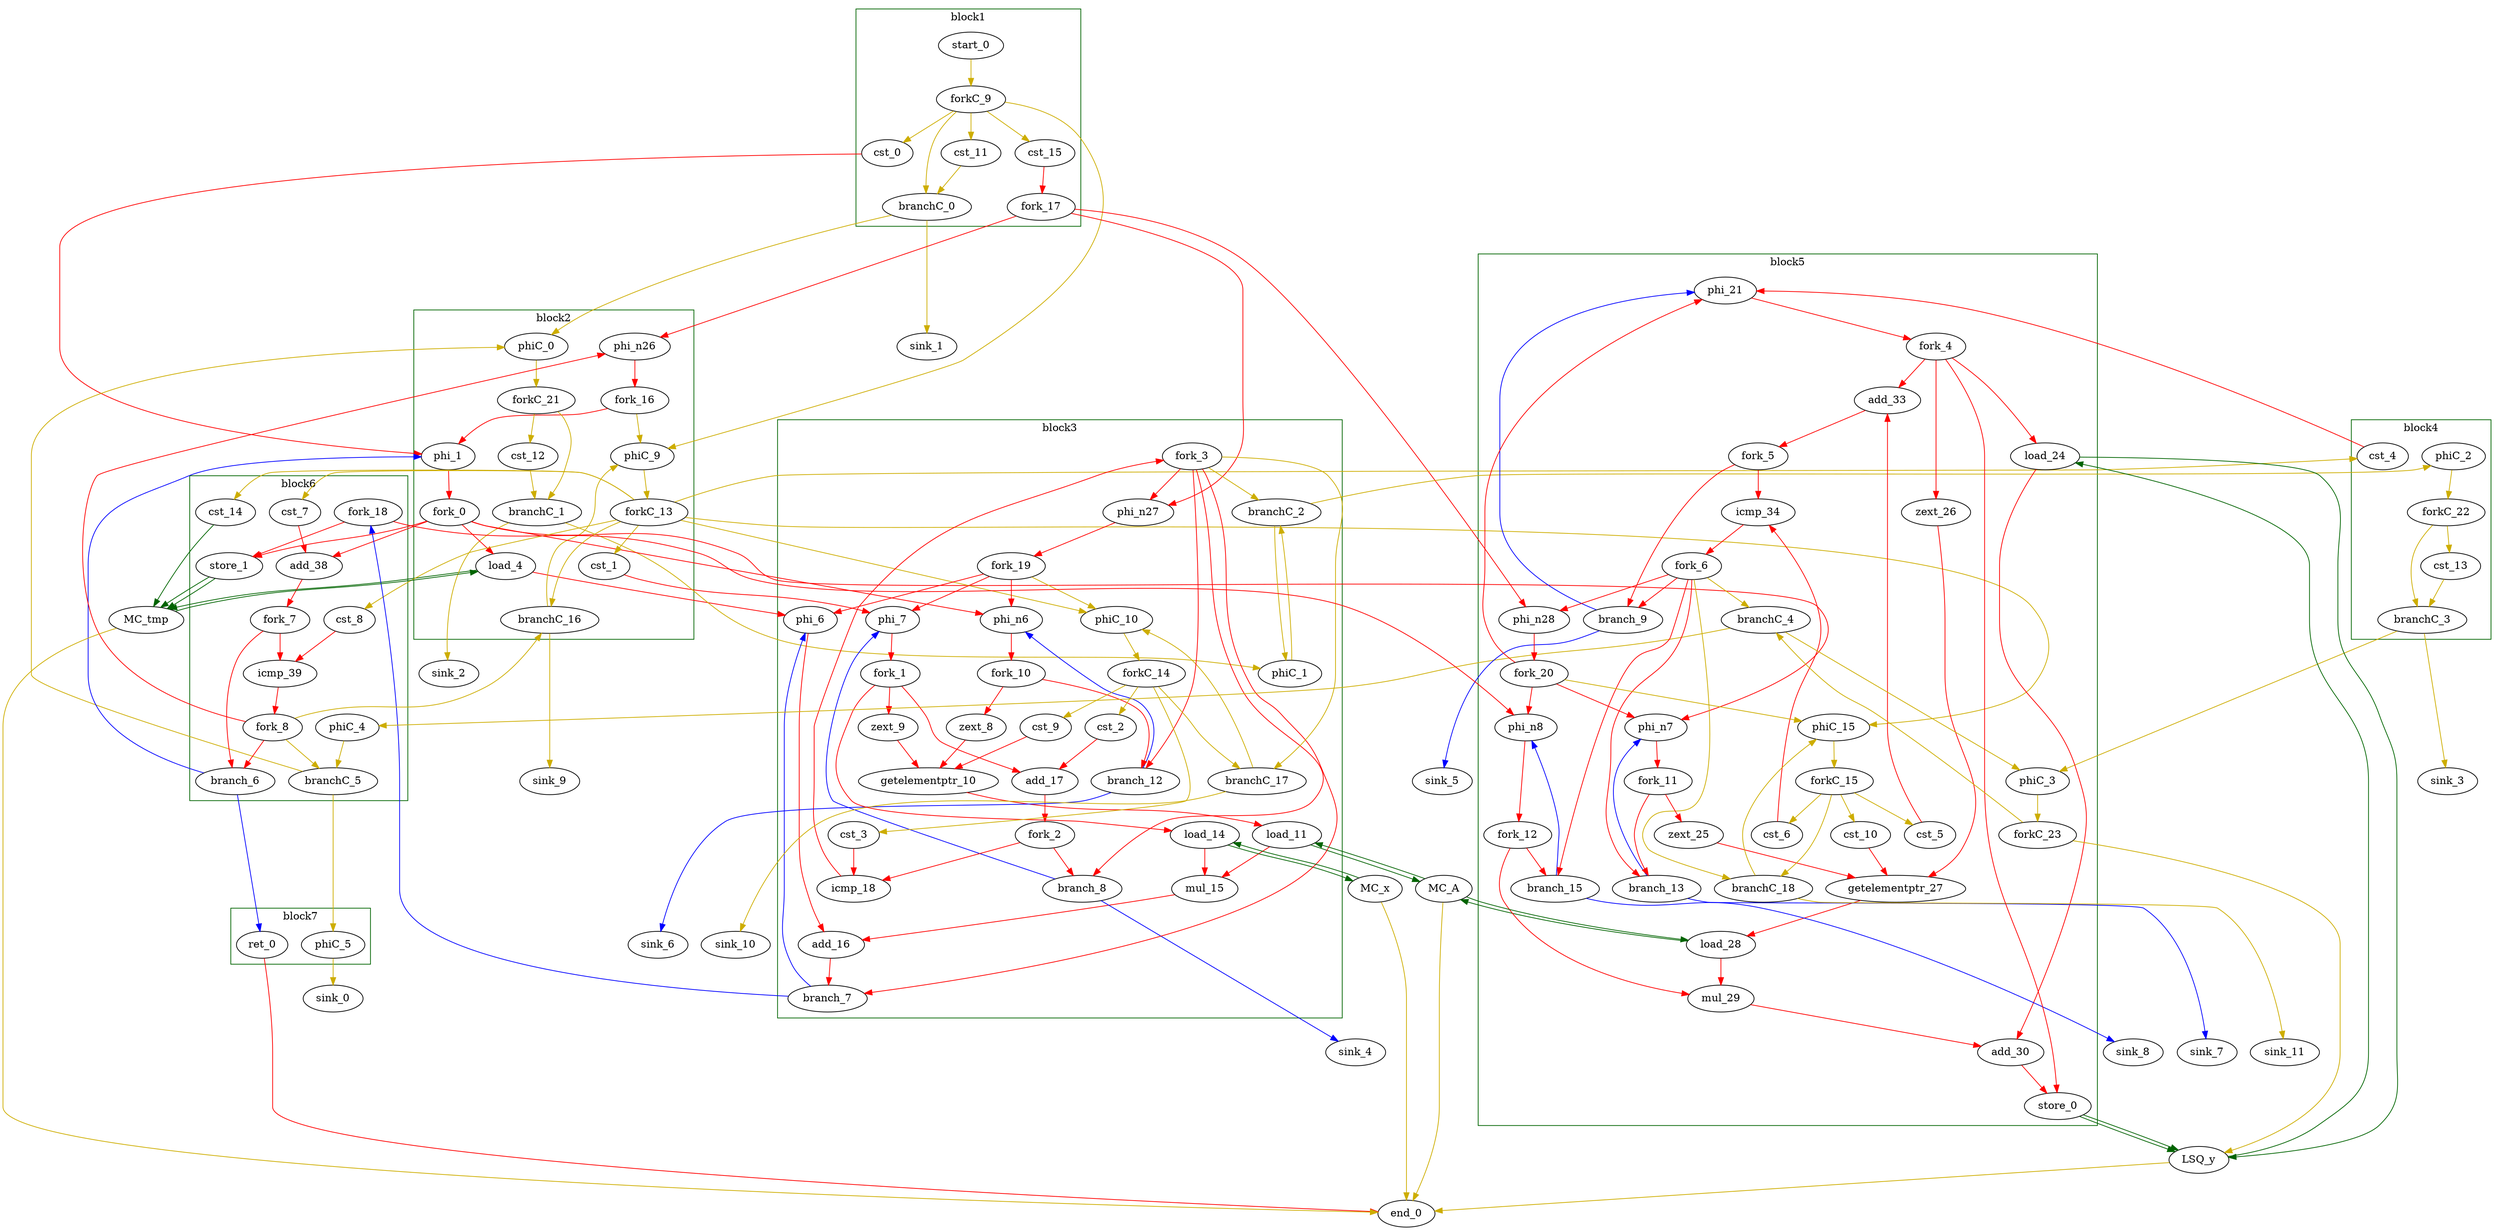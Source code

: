 Digraph G {
	splines=spline;
//DHLS version: 0.1.1" [shape = "none" pos = "20,20!"]

	subgraph cluster_0 {
	color = "darkgreen";
		label = "block1";
		"cst_0" [type = "Constant", bbID= 1, in = "in1:32", out = "out1:32", value = "0x00000000"];
		"start_0" [type = "Entry", control= "true", bbID= 1, in = "in1:0", out = "out1:0"];
		"branchC_0" [type = "Branch", bbID= 1,  in = "in1:0 in2?:1", out = "out1+:0 out2-:0"];
		"cst_11" [type = "Constant", bbID= 1, in = "in1:32", out = "out1:32", value = "0x00000001"];
		"cst_15" [type = "Constant", bbID= 1, in = "in1:32", out = "out1:32", value = "0x00000001"];
		"forkC_9" [type = "Fork", bbID= 1, in = "in1:0", out = "out1:0 out2:0 out3:0 out4:0 out5:0 "];
		"fork_17" [type = "Fork", bbID= 1, in = "in1:32", out = "out1:32 out2:32 out3:32 "];

	}

	subgraph cluster_1 {
	color = "darkgreen";
		label = "block2";
		"phi_1" [type = "Mux", bbID= 2, in = "in1?:1 in2:32 in3:32 ", out = "out1:32", delay=0.366];
		"load_4" [type = "Operator", bbID= 2, op = "mc_load_op",bbID= 2, portId= 0, offset= 0, in = "in1:32 in2:32", out = "out1:32 out2:32 ", delay=0.000, latency=2, II=1];
		"cst_1" [type = "Constant", bbID= 2, in = "in1:32", out = "out1:32", value = "0x00000000"];
		"phiC_0" [type = "Merge", bbID= 2, in = "in1:0 in2:0 ", out = "out1:0", delay=0.166];
		"branchC_1" [type = "Branch", bbID= 2,  in = "in1:0 in2?:1", out = "out1+:0 out2-:0"];
		"cst_12" [type = "Constant", bbID= 2, in = "in1:32", out = "out1:32", value = "0x00000001"];
		"phiC_9" [type = "Mux", bbID= 2, in = "in1?:1 in2:0 in3:0 ", out = "out1:0", delay=0.166];
		"phi_n26" [type = "Merge", bbID= 2, in = "in1:32 in2:32*i ", out = "out1:32", delay=0.366];
		"branchC_16" [type = "Branch", bbID= 2,  in = "in1:0 in2?:1*i", out = "out1+:0 out2-:0"];
		"fork_0" [type = "Fork", bbID= 2, in = "in1:32", out = "out1:32 out2:32 out3:32 out4:32 out5:32 "];
		"forkC_13" [type = "Fork", bbID= 2, in = "in1:0", out = "out1:0 out2:0 out3:0 out4:0 out5:0 out6:0 out7:0 out8:0 "];
		"fork_16" [type = "Fork", bbID= 2, in = "in1:32", out = "out1:32 out2:32 "];
		"forkC_21" [type = "Fork", bbID= 2, in = "in1:0", out = "out1:0 out2:0 "];

	}

	subgraph cluster_2 {
	color = "darkgreen";
		label = "block3";
		"phi_6" [type = "Mux", bbID= 3, in = "in1?:1 in2:32 in3:32 ", out = "out1:32", delay=0.366];
		"phi_7" [type = "Mux", bbID= 3, in = "in1?:1 in2:32 in3:32 ", out = "out1:32", delay=0.366];
		"zext_8" [type = "Operator", bbID= 3, op = "zext_op", in = "in1:32 ", out = "out1:32 ", delay=0.000, latency=0, II=1];
		"zext_9" [type = "Operator", bbID= 3, op = "zext_op", in = "in1:32 ", out = "out1:32 ", delay=0.000, latency=0, II=1];
		"getelementptr_10" [type = "Operator", bbID= 3, op = "getelementptr_op", in = "in1:32 in2:32 in3:32 ", out = "out1:32 ", constants=1, delay=2.966, latency=0, II=1];
		"load_11" [type = "Operator", bbID= 3, op = "mc_load_op",bbID= 3, portId= 0, offset= 0, in = "in1:32 in2:32", out = "out1:32 out2:32 ", delay=0.000, latency=2, II=1];
		"load_14" [type = "Operator", bbID= 3, op = "mc_load_op",bbID= 3, portId= 0, offset= 0, in = "in1:32 in2:32", out = "out1:32 out2:32 ", delay=0.000, latency=2, II=1];
		"mul_15" [type = "Operator", bbID= 3, op = "mul_op", in = "in1:32 in2:32 ", out = "out1:32 ", delay=0.000, latency=4, II=1];
		"add_16" [type = "Operator", bbID= 3, op = "add_op", in = "in1:32 in2:32 ", out = "out1:32 ", delay=1.693, latency=0, II=1];
		"cst_2" [type = "Constant", bbID= 3, in = "in1:32", out = "out1:32", value = "0x00000001"];
		"add_17" [type = "Operator", bbID= 3, op = "add_op", in = "in1:32 in2:32 ", out = "out1:32 ", delay=1.693, latency=0, II=1];
		"cst_3" [type = "Constant", bbID= 3, in = "in1:32", out = "out1:32", value = "0x00000014"];
		"icmp_18" [type = "Operator", bbID= 3, op = "icmp_ult_op", in = "in1:32 in2:32 ", out = "out1:1 ", delay=1.530, latency=0, II=1];
		"cst_9" [type = "Constant", bbID= 3, in = "in1:32", out = "out1:32", value = "0x00000014"];
		"phiC_1" [type = "Merge", bbID= 3, in = "in1:0 in2:0 ", out = "out1:0", delay=0.166];
		"branchC_2" [type = "Branch", bbID= 3,  in = "in1:0 in2?:1", out = "out1+:0 out2-:0"];
		"phi_n6" [type = "Mux", bbID= 3, in = "in1?:1 in2:32 in3:32 ", out = "out1:32", delay=0.366];
		"phiC_10" [type = "Mux", bbID= 3, in = "in1?:1 in2:0 in3:0 ", out = "out1:0", delay=0.166];
		"branch_7" [type = "Branch", bbID= 3,  in = "in1:32 in2?:1*i", out = "out1+:32 out2-:32"];
		"phi_n27" [type = "Merge", bbID= 3, in = "in1:32 in2:32*i ", out = "out1:32", delay=0.366];
		"branch_8" [type = "Branch", bbID= 3,  in = "in1:32 in2?:1*i", out = "out1+:32 out2-:32"];
		"branch_12" [type = "Branch", bbID= 3,  in = "in1:32 in2?:1*i", out = "out1+:32 out2-:32"];
		"branchC_17" [type = "Branch", bbID= 3,  in = "in1:0 in2?:1*i", out = "out1+:0 out2-:0"];
		"fork_1" [type = "Fork", bbID= 3, in = "in1:32", out = "out1:32 out2:32 out3:32 "];
		"fork_2" [type = "Fork", bbID= 3, in = "in1:32", out = "out1:32 out2:32 "];
		"fork_3" [type = "Fork", bbID= 3, in = "in1:32", out = "out1:32 out2:32 out3:32 out4:32 out5:32 out6:32 "];
		"fork_10" [type = "Fork", bbID= 3, in = "in1:32", out = "out1:32 out2:32 "];
		"forkC_14" [type = "Fork", bbID= 3, in = "in1:0", out = "out1:0 out2:0 out3:0 out4:0 "];
		"fork_19" [type = "Fork", bbID= 3, in = "in1:32", out = "out1:32 out2:32 out3:32 out4:32 "];

	}

	subgraph cluster_3 {
	color = "darkgreen";
		label = "block4";
		"cst_4" [type = "Constant", bbID= 4, in = "in1:32", out = "out1:32", value = "0x00000000"];
		"phiC_2" [type = "Merge", bbID= 4, in = "in1:0 ", out = "out1:0", delay=0.166];
		"branchC_3" [type = "Branch", bbID= 4,  in = "in1:0 in2?:1", out = "out1+:0 out2-:0"];
		"cst_13" [type = "Constant", bbID= 4, in = "in1:32", out = "out1:32", value = "0x00000001"];
		"forkC_22" [type = "Fork", bbID= 4, in = "in1:0", out = "out1:0 out2:0 "];

	}

	subgraph cluster_4 {
	color = "darkgreen";
		label = "block5";
		"phi_21" [type = "Mux", bbID= 5, in = "in1?:1 in2:32 in3:32 ", out = "out1:32", delay=0.366];
		"load_24" [type = "Operator", bbID= 5, op = "lsq_load_op",bbID= 5, portId= 0, offset= 0, in = "in1:32 in2:32", out = "out1:32 out2:32 ", delay=0.000, latency=5, II=1];
		"zext_25" [type = "Operator", bbID= 5, op = "zext_op", in = "in1:32 ", out = "out1:32 ", delay=0.000, latency=0, II=1];
		"zext_26" [type = "Operator", bbID= 5, op = "zext_op", in = "in1:32 ", out = "out1:32 ", delay=0.000, latency=0, II=1];
		"getelementptr_27" [type = "Operator", bbID= 5, op = "getelementptr_op", in = "in1:32 in2:32 in3:32 ", out = "out1:32 ", constants=1, delay=2.966, latency=0, II=1];
		"load_28" [type = "Operator", bbID= 5, op = "mc_load_op",bbID= 5, portId= 1, offset= 0, in = "in1:32 in2:32", out = "out1:32 out2:32 ", delay=0.000, latency=2, II=1];
		"mul_29" [type = "Operator", bbID= 5, op = "mul_op", in = "in1:32 in2:32 ", out = "out1:32 ", delay=0.000, latency=4, II=1];
		"add_30" [type = "Operator", bbID= 5, op = "add_op", in = "in1:32 in2:32 ", out = "out1:32 ", delay=1.693, latency=0, II=1];
		"store_0" [type = "Operator", bbID= 5, op = "lsq_store_op",bbID= 5, portId= 0, offset= 1, in = "in1:32 in2:32 ", out = "out1:32 out2:32", delay=0.000, latency=0, II=1];
		"cst_5" [type = "Constant", bbID= 5, in = "in1:32", out = "out1:32", value = "0x00000001"];
		"add_33" [type = "Operator", bbID= 5, op = "add_op", in = "in1:32 in2:32 ", out = "out1:32 ", delay=1.693, latency=0, II=1];
		"cst_6" [type = "Constant", bbID= 5, in = "in1:32", out = "out1:32", value = "0x00000014"];
		"icmp_34" [type = "Operator", bbID= 5, op = "icmp_ult_op", in = "in1:32 in2:32 ", out = "out1:1 ", delay=1.530, latency=0, II=1];
		"cst_10" [type = "Constant", bbID= 5, in = "in1:32", out = "out1:32", value = "0x00000014"];
		"phiC_3" [type = "Merge", bbID= 5, in = "in1:0 in2:0 ", out = "out1:0", delay=0.166];
		"branchC_4" [type = "Branch", bbID= 5,  in = "in1:0 in2?:1", out = "out1+:0 out2-:0"];
		"phi_n7" [type = "Mux", bbID= 5, in = "in1?:1 in2:32 in3:32 ", out = "out1:32", delay=0.366];
		"phi_n8" [type = "Mux", bbID= 5, in = "in1?:1 in2:32 in3:32 ", out = "out1:32", delay=0.366];
		"phiC_15" [type = "Mux", bbID= 5, in = "in1?:1 in2:0 in3:0 ", out = "out1:0", delay=0.166];
		"branch_9" [type = "Branch", bbID= 5,  in = "in1:32 in2?:1*i", out = "out1+:32 out2-:32"];
		"phi_n28" [type = "Merge", bbID= 5, in = "in1:32 in2:32*i ", out = "out1:32", delay=0.366];
		"branch_13" [type = "Branch", bbID= 5,  in = "in1:32 in2?:1*i", out = "out1+:32 out2-:32"];
		"branch_15" [type = "Branch", bbID= 5,  in = "in1:32 in2?:1*i", out = "out1+:32 out2-:32"];
		"branchC_18" [type = "Branch", bbID= 5,  in = "in1:0 in2?:1*i", out = "out1+:0 out2-:0"];
		"fork_4" [type = "Fork", bbID= 5, in = "in1:32", out = "out1:32 out2:32 out3:32 out4:32 "];
		"fork_5" [type = "Fork", bbID= 5, in = "in1:32", out = "out1:32 out2:32 "];
		"fork_6" [type = "Fork", bbID= 5, in = "in1:32", out = "out1:32 out2:32 out3:32 out4:32 out5:32 out6:32 "];
		"fork_11" [type = "Fork", bbID= 5, in = "in1:32", out = "out1:32 out2:32 "];
		"fork_12" [type = "Fork", bbID= 5, in = "in1:32", out = "out1:32 out2:32 "];
		"forkC_15" [type = "Fork", bbID= 5, in = "in1:0", out = "out1:0 out2:0 out3:0 out4:0 "];
		"fork_20" [type = "Fork", bbID= 5, in = "in1:32", out = "out1:32 out2:32 out3:32 out4:32 "];
		"forkC_23" [type = "Fork", bbID= 5, in = "in1:0", out = "out1:0 out2:0 "];

	}

	subgraph cluster_5 {
	color = "darkgreen";
		label = "block6";
		"store_1" [type = "Operator", bbID= 6, op = "mc_store_op",bbID= 6, portId= 0, offset= 0, in = "in1:32 in2:32 ", out = "out1:32 out2:32", delay=0.000, latency=0, II=1];
		"cst_7" [type = "Constant", bbID= 6, in = "in1:32", out = "out1:32", value = "0x00000001"];
		"add_38" [type = "Operator", bbID= 6, op = "add_op", in = "in1:32 in2:32 ", out = "out1:32 ", delay=1.693, latency=0, II=1];
		"cst_8" [type = "Constant", bbID= 6, in = "in1:32", out = "out1:32", value = "0x00000014"];
		"icmp_39" [type = "Operator", bbID= 6, op = "icmp_ult_op", in = "in1:32 in2:32 ", out = "out1:1 ", delay=1.530, latency=0, II=1];
		"phiC_4" [type = "Merge", bbID= 6, in = "in1:0 ", out = "out1:0", delay=0.166];
		"branchC_5" [type = "Branch", bbID= 6,  in = "in1:0 in2?:1", out = "out1+:0 out2-:0"];
		"cst_14" [type = "Constant", bbID= 6, in = "in1:32", out = "out1:32", value = "0x00000001"];
		"branch_6" [type = "Branch", bbID= 6,  in = "in1:32 in2?:1*i", out = "out1+:32 out2-:32"];
		"fork_18" [type = "Fork", bbID= 6, in = "in1:32", out = "out1:32 out2:32 "];
		"fork_7" [type = "Fork", bbID= 6, in = "in1:32", out = "out1:32 out2:32 "];
		"fork_8" [type = "Fork", bbID= 6, in = "in1:32", out = "out1:32 out2:32 out3:32 out4:32 "];

	}

	subgraph cluster_6 {
	color = "darkgreen";
		label = "block7";
		"ret_0" [type = "Operator", bbID= 7, op = "ret_op", in = "in1:32 ", out = "out1:32 ", delay=0.000, latency=0, II=1];
		"phiC_5" [type = "Merge", bbID= 7, in = "in1:0 ", out = "out1:0", delay=0.166];

	}
	"sink_0" [type = "Sink", bbID= 0, in = "in1:0"];
	"sink_1" [type = "Sink", bbID= 0, in = "in1:0"];
	"sink_2" [type = "Sink", bbID= 0, in = "in1:0"];
	"sink_3" [type = "Sink", bbID= 0, in = "in1:0"];
	"LSQ_y" [type = "LSQ", bbID= 0, in = "in1:0*c0 in2:32*l0a in3:32*s0a in4:32*s0d ", out = "out1:32*l0d out2:0*e ", memory = "y", bbcount = 1, ldcount = 1, stcount = 1, fifoDepth = 16, numLoads = "{1}", numStores = "{1}", loadOffsets = "{{0;0;0;0;0;0;0;0;0;0;0;0;0;0;0;0}}", storeOffsets = "{{1;0;0;0;0;0;0;0;0;0;0;0;0;0;0;0}}", loadPorts = "{{0;0;0;0;0;0;0;0;0;0;0;0;0;0;0;0}}", storePorts = "{{0;0;0;0;0;0;0;0;0;0;0;0;0;0;0;0}}"];
	"MC_tmp" [type = "MC", bbID= 0, in = "in1:32*c0 in2:32*l0a in3:32*s0a in4:32*s0d ", out = "out1:32*l0d out2:0*e ", memory = "tmp", bbcount = 1, ldcount = 1, stcount = 1];
	"MC_A" [type = "MC", bbID= 0, in = "in1:32*l0a in2:32*l1a ", out = "out1:32*l0d out2:32*l1d out3:0*e ", memory = "A", bbcount = 0, ldcount = 2, stcount = 0];
	"MC_x" [type = "MC", bbID= 0, in = "in1:32*l0a ", out = "out1:32*l0d out2:0*e ", memory = "x", bbcount = 0, ldcount = 1, stcount = 0];
	"sink_4" [type = "Sink", bbID= 0, in = "in1:32"];
	"sink_5" [type = "Sink", bbID= 0, in = "in1:32"];
	"sink_6" [type = "Sink", bbID= 0, in = "in1:32"];
	"sink_7" [type = "Sink", bbID= 0, in = "in1:32"];
	"sink_8" [type = "Sink", bbID= 0, in = "in1:32"];
	"sink_9" [type = "Sink", bbID= 0, in = "in1:0"];
	"sink_10" [type = "Sink", bbID= 0, in = "in1:0"];
	"sink_11" [type = "Sink", bbID= 0, in = "in1:0"];
	"end_0" [type = "Exit", bbID= 0, in = "in1:0*e in2:0*e in3:0*e in4:0*e in5:32 ", out = "out1:32"];

	"load_4" -> "MC_tmp" [color = "darkgreen", mem_address = "true", from = "out2", to = "in2"];
	"MC_tmp" -> "load_4" [color = "darkgreen", mem_address = "false", from = "out1", to = "in1"];
	"load_11" -> "MC_A" [color = "darkgreen", mem_address = "true", from = "out2", to = "in1"];
	"MC_A" -> "load_11" [color = "darkgreen", mem_address = "false", from = "out1", to = "in1"];
	"load_14" -> "MC_x" [color = "darkgreen", mem_address = "true", from = "out2", to = "in1"];
	"MC_x" -> "load_14" [color = "darkgreen", mem_address = "false", from = "out1", to = "in1"];
	"load_24" -> "LSQ_y" [color = "darkgreen", mem_address = "true", from = "out2", to = "in2"];
	"LSQ_y" -> "load_24" [color = "darkgreen", mem_address = "false", from = "out1", to = "in1"];
	"load_28" -> "MC_A" [color = "darkgreen", mem_address = "true", from = "out2", to = "in2"];
	"MC_A" -> "load_28" [color = "darkgreen", mem_address = "false", from = "out2", to = "in1"];
	"store_0" -> "LSQ_y" [color = "darkgreen", mem_address = "true", from = "out2", to = "in3"];
	"store_0" -> "LSQ_y" [color = "darkgreen", mem_address = "false", from = "out1", to = "in4"];
	"store_1" -> "MC_tmp" [color = "darkgreen", mem_address = "true", from = "out2", to = "in3"];
	"store_1" -> "MC_tmp" [color = "darkgreen", mem_address = "false", from = "out1", to = "in4"];
	"LSQ_y" -> "end_0" [color = "gold3", from = "out2", to = "in1"];
	"cst_14" -> "MC_tmp" [color = "darkgreen", from = "out1", to = "in1"];
	"MC_tmp" -> "end_0" [color = "gold3", from = "out2", to = "in2"];
	"MC_A" -> "end_0" [color = "gold3", from = "out3", to = "in3"];
	"MC_x" -> "end_0" [color = "gold3", from = "out2", to = "in4"];
	"cst_0" -> "phi_1" [color = "red", from = "out1", to = "in3"];
	"phi_1" -> "fork_0" [color = "red", from = "out1", to = "in1"];
	"load_4" -> "phi_6" [color = "red", from = "out1", to = "in3"];
	"phi_6" -> "add_16" [color = "red", from = "out1", to = "in1"];
	"cst_1" -> "phi_7" [color = "red", from = "out1", to = "in3"];
	"phi_7" -> "fork_1" [color = "red", from = "out1", to = "in1"];
	"zext_8" -> "getelementptr_10" [color = "red", from = "out1", to = "in1"];
	"zext_9" -> "getelementptr_10" [color = "red", from = "out1", to = "in2"];
	"getelementptr_10" -> "load_11" [color = "red", from = "out1", to = "in2"];
	"load_11" -> "mul_15" [color = "red", from = "out1", to = "in1"];
	"load_14" -> "mul_15" [color = "red", from = "out1", to = "in2"];
	"mul_15" -> "add_16" [color = "red", from = "out1", to = "in2"];
	"add_16" -> "branch_7" [color = "red", from = "out1", to = "in1"];
	"cst_2" -> "add_17" [color = "red", from = "out1", to = "in2"];
	"add_17" -> "fork_2" [color = "red", from = "out1", to = "in1"];
	"cst_3" -> "icmp_18" [color = "red", from = "out1", to = "in2"];
	"icmp_18" -> "fork_3" [color = "red", from = "out1", to = "in1"];
	"cst_4" -> "phi_21" [color = "red", from = "out1", to = "in3"];
	"phi_21" -> "fork_4" [color = "red", from = "out1", to = "in1"];
	"load_24" -> "add_30" [color = "red", from = "out1", to = "in1"];
	"zext_25" -> "getelementptr_27" [color = "red", from = "out1", to = "in1"];
	"zext_26" -> "getelementptr_27" [color = "red", from = "out1", to = "in2"];
	"getelementptr_27" -> "load_28" [color = "red", from = "out1", to = "in2"];
	"load_28" -> "mul_29" [color = "red", from = "out1", to = "in1"];
	"mul_29" -> "add_30" [color = "red", from = "out1", to = "in2"];
	"add_30" -> "store_0" [color = "red", from = "out1", to = "in1"];
	"cst_5" -> "add_33" [color = "red", from = "out1", to = "in2"];
	"add_33" -> "fork_5" [color = "red", from = "out1", to = "in1"];
	"cst_6" -> "icmp_34" [color = "red", from = "out1", to = "in2"];
	"icmp_34" -> "fork_6" [color = "red", from = "out1", to = "in1"];
	"cst_7" -> "add_38" [color = "red", from = "out1", to = "in2"];
	"add_38" -> "fork_7" [color = "red", from = "out1", to = "in1"];
	"cst_8" -> "icmp_39" [color = "red", from = "out1", to = "in2"];
	"icmp_39" -> "fork_8" [color = "red", from = "out1", to = "in1"];
	"ret_0" -> "end_0" [color = "red", from = "out1", to = "in5"];
	"cst_9" -> "getelementptr_10" [color = "red", from = "out1", to = "in3"];
	"cst_10" -> "getelementptr_27" [color = "red", from = "out1", to = "in3"];
	"start_0" -> "forkC_9" [color = "gold3", from = "out1", to = "in1"];
	"branchC_0" -> "phiC_0" [color = "gold3", minlen = 3, from = "out1", to = "in1"];
	"branchC_0" -> "sink_1" [color = "gold3", minlen = 3, from = "out2", to = "in1"];
	"cst_11" -> "branchC_0" [color = "gold3", from = "out1", to = "in2"];
	"phiC_0" -> "forkC_21" [color = "gold3", from = "out1", to = "in1"];
	"branchC_1" -> "phiC_1" [color = "gold3", minlen = 3, from = "out1", to = "in1"];
	"branchC_1" -> "sink_2" [color = "gold3", minlen = 3, from = "out2", to = "in1"];
	"cst_12" -> "branchC_1" [color = "gold3", from = "out1", to = "in2"];
	"phiC_1" -> "branchC_2" [color = "gold3", from = "out1", to = "in1"];
	"branchC_2" -> "phiC_1" [color = "gold3", minlen = 3, from = "out1", to = "in2"];
	"branchC_2" -> "phiC_2" [color = "gold3", minlen = 3, from = "out2", to = "in1"];
	"phiC_2" -> "forkC_22" [color = "gold3", from = "out1", to = "in1"];
	"branchC_3" -> "phiC_3" [color = "gold3", minlen = 3, from = "out1", to = "in1"];
	"branchC_3" -> "sink_3" [color = "gold3", minlen = 3, from = "out2", to = "in1"];
	"cst_13" -> "branchC_3" [color = "gold3", from = "out1", to = "in2"];
	"phiC_3" -> "forkC_23" [color = "gold3", from = "out1", to = "in1"];
	"branchC_4" -> "phiC_3" [color = "gold3", minlen = 3, from = "out1", to = "in2"];
	"branchC_4" -> "phiC_4" [color = "gold3", minlen = 3, from = "out2", to = "in1"];
	"phiC_4" -> "branchC_5" [color = "gold3", from = "out1", to = "in1"];
	"branchC_5" -> "phiC_0" [color = "gold3", minlen = 3, from = "out1", to = "in2"];
	"branchC_5" -> "phiC_5" [color = "gold3", minlen = 3, from = "out2", to = "in1"];
	"phiC_5" -> "sink_0" [color = "gold3", from = "out1", to = "in1"];
	"phi_n6" -> "fork_10" [color = "red", from = "out1", to = "in1"];
	"phi_n7" -> "fork_11" [color = "red", from = "out1", to = "in1"];
	"phi_n8" -> "fork_12" [color = "red", from = "out1", to = "in1"];
	"phiC_9" -> "forkC_13" [color = "gold3", from = "out1", to = "in1"];
	"phiC_10" -> "forkC_14" [color = "gold3", from = "out1", to = "in1"];
	"phiC_15" -> "forkC_15" [color = "gold3", from = "out1", to = "in1"];
	"branch_6" -> "ret_0" [color = "blue", minlen = 3, from = "out1", to = "in1"];
	"branch_6" -> "phi_1" [color = "blue", minlen = 3, from = "out2", to = "in2"];
	"phi_n26" -> "fork_16" [color = "red", from = "out1", to = "in1"];
	"cst_15" -> "fork_17" [color = "red", from = "out1", to = "in1"];
	"branch_7" -> "fork_18" [color = "blue", minlen = 3, from = "out1", to = "in1"];
	"branch_7" -> "phi_6" [color = "blue", minlen = 3, from = "out2", to = "in2"];
	"phi_n27" -> "fork_19" [color = "red", from = "out1", to = "in1"];
	"branch_8" -> "sink_4" [color = "blue", minlen = 3, from = "out1", to = "in1"];
	"branch_8" -> "phi_7" [color = "blue", minlen = 3, from = "out2", to = "in2"];
	"branch_9" -> "sink_5" [color = "blue", minlen = 3, from = "out1", to = "in1"];
	"branch_9" -> "phi_21" [color = "blue", minlen = 3, from = "out2", to = "in2"];
	"phi_n28" -> "fork_20" [color = "red", from = "out1", to = "in1"];
	"branch_12" -> "sink_6" [color = "blue", minlen = 3, from = "out1", to = "in1"];
	"branch_12" -> "phi_n6" [color = "blue", minlen = 3, from = "out2", to = "in2"];
	"branch_13" -> "sink_7" [color = "blue", minlen = 3, from = "out1", to = "in1"];
	"branch_13" -> "phi_n7" [color = "blue", minlen = 3, from = "out2", to = "in2"];
	"branch_15" -> "sink_8" [color = "blue", minlen = 3, from = "out1", to = "in1"];
	"branch_15" -> "phi_n8" [color = "blue", minlen = 3, from = "out2", to = "in2"];
	"branchC_16" -> "sink_9" [color = "gold3", minlen = 3, from = "out1", to = "in1"];
	"branchC_16" -> "phiC_9" [color = "gold3", minlen = 3, from = "out2", to = "in2"];
	"branchC_17" -> "sink_10" [color = "gold3", minlen = 3, from = "out1", to = "in1"];
	"branchC_17" -> "phiC_10" [color = "gold3", minlen = 3, from = "out2", to = "in2"];
	"branchC_18" -> "sink_11" [color = "gold3", minlen = 3, from = "out1", to = "in1"];
	"branchC_18" -> "phiC_15" [color = "gold3", minlen = 3, from = "out2", to = "in2"];
	"fork_18" -> "store_1" [color = "red", from = "out1", to = "in1"];
	"fork_18" -> "phi_n8" [color = "red", from = "out2", to = "in3"];
	"fork_0" -> "phi_n6" [color = "red", from = "out1", to = "in3"];
	"fork_0" -> "phi_n7" [color = "red", from = "out2", to = "in3"];
	"fork_0" -> "add_38" [color = "red", from = "out3", to = "in1"];
	"fork_0" -> "load_4" [color = "red", from = "out4", to = "in2"];
	"fork_0" -> "store_1" [color = "red", from = "out5", to = "in2"];
	"fork_1" -> "zext_9" [color = "red", from = "out1", to = "in1"];
	"fork_1" -> "add_17" [color = "red", from = "out2", to = "in1"];
	"fork_1" -> "load_14" [color = "red", from = "out3", to = "in2"];
	"fork_2" -> "icmp_18" [color = "red", from = "out1", to = "in1"];
	"fork_2" -> "branch_8" [color = "red", from = "out2", to = "in1"];
	"fork_3" -> "branch_7" [color = "red", from = "out1", to = "in2"];
	"fork_3" -> "phi_n27" [color = "red", from = "out2", to = "in2"];
	"fork_3" -> "branch_8" [color = "red", from = "out3", to = "in2"];
	"fork_3" -> "branch_12" [color = "red", from = "out4", to = "in2"];
	"fork_3" -> "branchC_17" [color = "gold3", from = "out5", to = "in2"];
	"fork_3" -> "branchC_2" [color = "gold3", from = "out6", to = "in2"];
	"fork_4" -> "zext_26" [color = "red", from = "out1", to = "in1"];
	"fork_4" -> "add_33" [color = "red", from = "out2", to = "in1"];
	"fork_4" -> "load_24" [color = "red", from = "out3", to = "in2"];
	"fork_4" -> "store_0" [color = "red", from = "out4", to = "in2"];
	"fork_5" -> "icmp_34" [color = "red", from = "out1", to = "in1"];
	"fork_5" -> "branch_9" [color = "red", from = "out2", to = "in1"];
	"fork_6" -> "branch_9" [color = "red", from = "out1", to = "in2"];
	"fork_6" -> "phi_n28" [color = "red", from = "out2", to = "in2"];
	"fork_6" -> "branch_13" [color = "red", from = "out3", to = "in2"];
	"fork_6" -> "branch_15" [color = "red", from = "out4", to = "in2"];
	"fork_6" -> "branchC_18" [color = "gold3", from = "out5", to = "in2"];
	"fork_6" -> "branchC_4" [color = "gold3", from = "out6", to = "in2"];
	"fork_7" -> "icmp_39" [color = "red", from = "out1", to = "in1"];
	"fork_7" -> "branch_6" [color = "red", from = "out2", to = "in1"];
	"fork_8" -> "branch_6" [color = "red", from = "out1", to = "in2"];
	"fork_8" -> "phi_n26" [color = "red", from = "out2", to = "in2"];
	"fork_8" -> "branchC_16" [color = "gold3", from = "out3", to = "in2"];
	"fork_8" -> "branchC_5" [color = "gold3", from = "out4", to = "in2"];
	"forkC_9" -> "cst_0" [color = "gold3", from = "out1", to = "in1"];
	"forkC_9" -> "phiC_9" [color = "gold3", from = "out2", to = "in3"];
	"forkC_9" -> "cst_15" [color = "gold3", from = "out3", to = "in1"];
	"forkC_9" -> "branchC_0" [color = "gold3", from = "out4", to = "in1"];
	"forkC_9" -> "cst_11" [color = "gold3", from = "out5", to = "in1"];
	"fork_10" -> "zext_8" [color = "red", from = "out1", to = "in1"];
	"fork_10" -> "branch_12" [color = "red", from = "out2", to = "in1"];
	"fork_11" -> "zext_25" [color = "red", from = "out1", to = "in1"];
	"fork_11" -> "branch_13" [color = "red", from = "out2", to = "in1"];
	"fork_12" -> "mul_29" [color = "red", from = "out1", to = "in2"];
	"fork_12" -> "branch_15" [color = "red", from = "out2", to = "in1"];
	"forkC_13" -> "cst_1" [color = "gold3", from = "out1", to = "in1"];
	"forkC_13" -> "branchC_16" [color = "gold3", from = "out2", to = "in1"];
	"forkC_13" -> "phiC_10" [color = "gold3", from = "out3", to = "in3"];
	"forkC_13" -> "cst_4" [color = "gold3", from = "out4", to = "in1"];
	"forkC_13" -> "phiC_15" [color = "gold3", from = "out5", to = "in3"];
	"forkC_13" -> "cst_7" [color = "gold3", from = "out6", to = "in1"];
	"forkC_13" -> "cst_8" [color = "gold3", from = "out7", to = "in1"];
	"forkC_13" -> "cst_14" [color = "gold3", from = "out8", to = "in1"];
	"forkC_14" -> "cst_2" [color = "gold3", from = "out1", to = "in1"];
	"forkC_14" -> "branchC_17" [color = "gold3", from = "out2", to = "in1"];
	"forkC_14" -> "cst_3" [color = "gold3", from = "out3", to = "in1"];
	"forkC_14" -> "cst_9" [color = "gold3", from = "out4", to = "in1"];
	"forkC_15" -> "cst_5" [color = "gold3", from = "out1", to = "in1"];
	"forkC_15" -> "branchC_18" [color = "gold3", from = "out2", to = "in1"];
	"forkC_15" -> "cst_6" [color = "gold3", from = "out3", to = "in1"];
	"forkC_15" -> "cst_10" [color = "gold3", from = "out4", to = "in1"];
	"fork_16" -> "phi_1" [color = "red", from = "out1", to = "in1"];
	"fork_16" -> "phiC_9" [color = "gold3", from = "out2", to = "in1"];
	"fork_17" -> "phi_n26" [color = "red", from = "out1", to = "in1"];
	"fork_17" -> "phi_n27" [color = "red", from = "out2", to = "in1"];
	"fork_17" -> "phi_n28" [color = "red", from = "out3", to = "in1"];
	"fork_19" -> "phi_6" [color = "red", from = "out1", to = "in1"];
	"fork_19" -> "phi_7" [color = "red", from = "out2", to = "in1"];
	"fork_19" -> "phi_n6" [color = "red", from = "out3", to = "in1"];
	"fork_19" -> "phiC_10" [color = "gold3", from = "out4", to = "in1"];
	"fork_20" -> "phi_21" [color = "red", from = "out1", to = "in1"];
	"fork_20" -> "phi_n7" [color = "red", from = "out2", to = "in1"];
	"fork_20" -> "phi_n8" [color = "red", from = "out3", to = "in1"];
	"fork_20" -> "phiC_15" [color = "gold3", from = "out4", to = "in1"];
	"forkC_21" -> "branchC_1" [color = "gold3", from = "out1", to = "in1"];
	"forkC_21" -> "cst_12" [color = "gold3", from = "out2", to = "in1"];
	"forkC_22" -> "branchC_3" [color = "gold3", from = "out1", to = "in1"];
	"forkC_22" -> "cst_13" [color = "gold3", from = "out2", to = "in1"];
	"forkC_23" -> "branchC_4" [color = "gold3", from = "out1", to = "in1"];
	"forkC_23" -> "LSQ_y" [color = "gold3", from = "out2", to = "in1"];

}